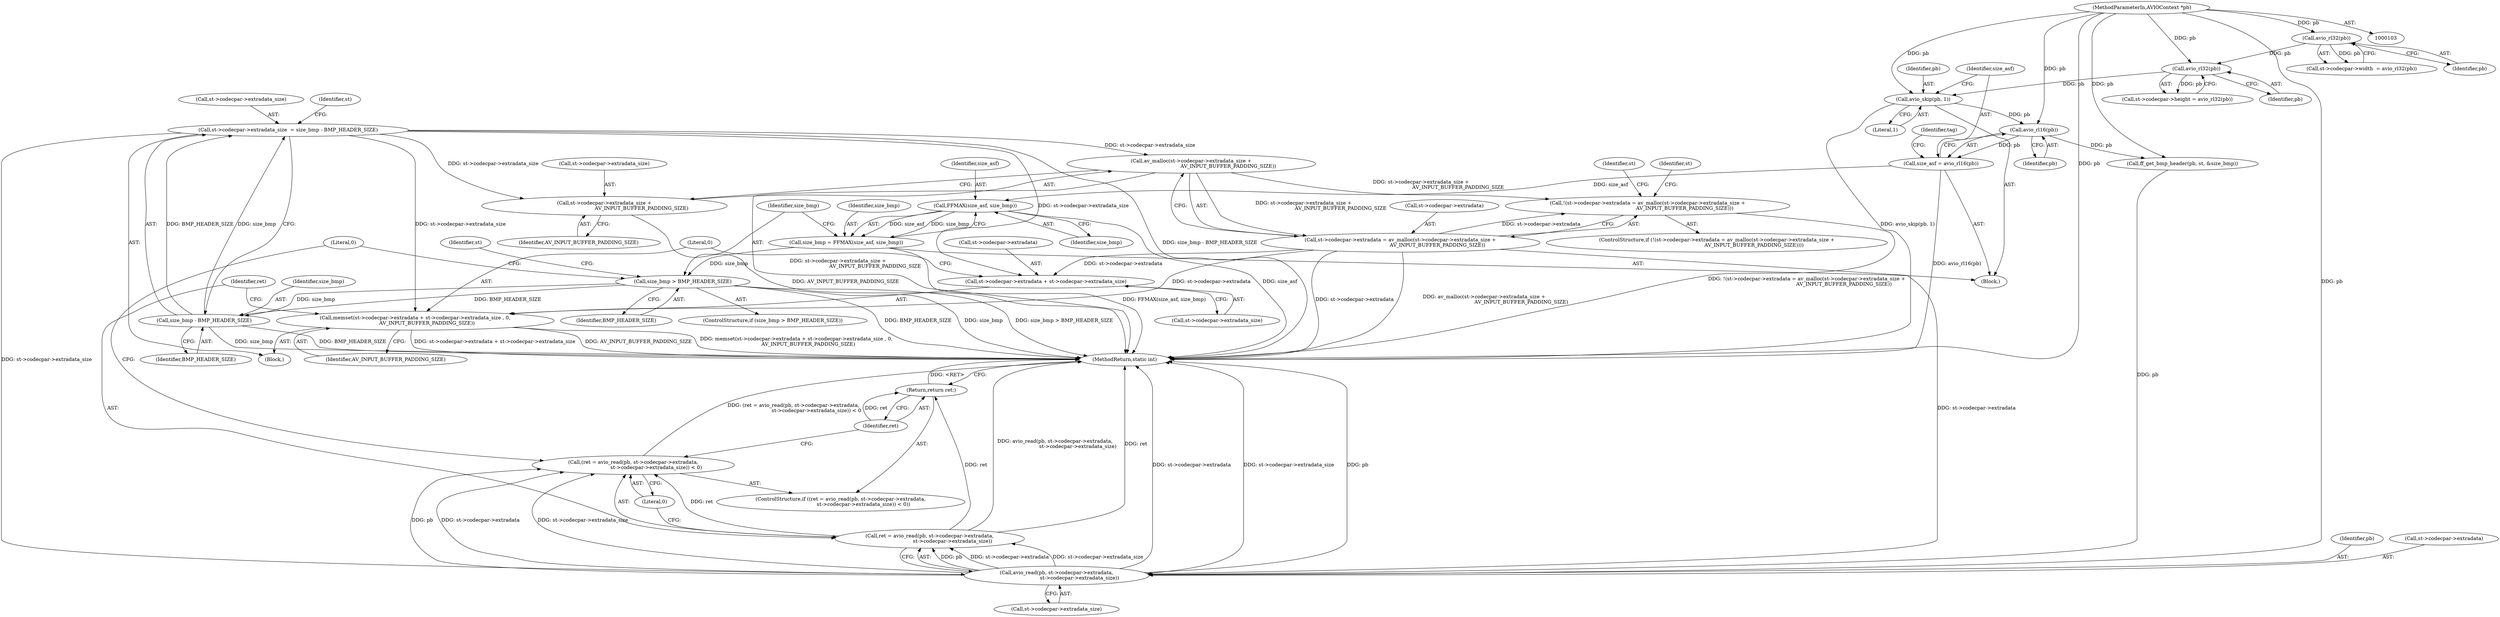 digraph "1_FFmpeg_2b46ebdbff1d8dec7a3d8ea280a612b91a582869@integer" {
"1000167" [label="(Call,st->codecpar->extradata_size  = size_bmp - BMP_HEADER_SIZE)"];
"1000173" [label="(Call,size_bmp - BMP_HEADER_SIZE)"];
"1000162" [label="(Call,size_bmp > BMP_HEADER_SIZE)"];
"1000156" [label="(Call,size_bmp = FFMAX(size_asf, size_bmp))"];
"1000158" [label="(Call,FFMAX(size_asf, size_bmp))"];
"1000129" [label="(Call,size_asf = avio_rl16(pb))"];
"1000131" [label="(Call,avio_rl16(pb))"];
"1000126" [label="(Call,avio_skip(pb, 1))"];
"1000124" [label="(Call,avio_rl32(pb))"];
"1000116" [label="(Call,avio_rl32(pb))"];
"1000104" [label="(MethodParameterIn,AVIOContext *pb)"];
"1000184" [label="(Call,av_malloc(st->codecpar->extradata_size +\n                                               AV_INPUT_BUFFER_PADDING_SIZE))"];
"1000177" [label="(Call,!(st->codecpar->extradata = av_malloc(st->codecpar->extradata_size +\n                                               AV_INPUT_BUFFER_PADDING_SIZE)))"];
"1000178" [label="(Call,st->codecpar->extradata = av_malloc(st->codecpar->extradata_size +\n                                               AV_INPUT_BUFFER_PADDING_SIZE))"];
"1000203" [label="(Call,memset(st->codecpar->extradata + st->codecpar->extradata_size , 0,\n               AV_INPUT_BUFFER_PADDING_SIZE))"];
"1000204" [label="(Call,st->codecpar->extradata + st->codecpar->extradata_size)"];
"1000221" [label="(Call,avio_read(pb, st->codecpar->extradata,\n                             st->codecpar->extradata_size))"];
"1000218" [label="(Call,(ret = avio_read(pb, st->codecpar->extradata,\n                             st->codecpar->extradata_size)) < 0)"];
"1000219" [label="(Call,ret = avio_read(pb, st->codecpar->extradata,\n                             st->codecpar->extradata_size))"];
"1000234" [label="(Return,return ret;)"];
"1000185" [label="(Call,st->codecpar->extradata_size +\n                                               AV_INPUT_BUFFER_PADDING_SIZE)"];
"1000185" [label="(Call,st->codecpar->extradata_size +\n                                               AV_INPUT_BUFFER_PADDING_SIZE)"];
"1000160" [label="(Identifier,size_bmp)"];
"1000217" [label="(ControlStructure,if ((ret = avio_read(pb, st->codecpar->extradata,\n                             st->codecpar->extradata_size)) < 0))"];
"1000135" [label="(Call,ff_get_bmp_header(pb, st, &size_bmp))"];
"1000157" [label="(Identifier,size_bmp)"];
"1000219" [label="(Call,ret = avio_read(pb, st->codecpar->extradata,\n                             st->codecpar->extradata_size))"];
"1000104" [label="(MethodParameterIn,AVIOContext *pb)"];
"1000129" [label="(Call,size_asf = avio_rl16(pb))"];
"1000128" [label="(Literal,1)"];
"1000156" [label="(Call,size_bmp = FFMAX(size_asf, size_bmp))"];
"1000163" [label="(Identifier,size_bmp)"];
"1000158" [label="(Call,FFMAX(size_asf, size_bmp))"];
"1000116" [label="(Call,avio_rl32(pb))"];
"1000191" [label="(Identifier,AV_INPUT_BUFFER_PADDING_SIZE)"];
"1000161" [label="(ControlStructure,if (size_bmp > BMP_HEADER_SIZE))"];
"1000215" [label="(Literal,0)"];
"1000175" [label="(Identifier,BMP_HEADER_SIZE)"];
"1000127" [label="(Identifier,pb)"];
"1000162" [label="(Call,size_bmp > BMP_HEADER_SIZE)"];
"1000132" [label="(Identifier,pb)"];
"1000130" [label="(Identifier,size_asf)"];
"1000177" [label="(Call,!(st->codecpar->extradata = av_malloc(st->codecpar->extradata_size +\n                                               AV_INPUT_BUFFER_PADDING_SIZE)))"];
"1000176" [label="(ControlStructure,if (!(st->codecpar->extradata = av_malloc(st->codecpar->extradata_size +\n                                               AV_INPUT_BUFFER_PADDING_SIZE))))"];
"1000204" [label="(Call,st->codecpar->extradata + st->codecpar->extradata_size)"];
"1000179" [label="(Call,st->codecpar->extradata)"];
"1000203" [label="(Call,memset(st->codecpar->extradata + st->codecpar->extradata_size , 0,\n               AV_INPUT_BUFFER_PADDING_SIZE))"];
"1000216" [label="(Identifier,AV_INPUT_BUFFER_PADDING_SIZE)"];
"1000125" [label="(Identifier,pb)"];
"1000170" [label="(Identifier,st)"];
"1000165" [label="(Block,)"];
"1000168" [label="(Call,st->codecpar->extradata_size)"];
"1000181" [label="(Identifier,st)"];
"1000167" [label="(Call,st->codecpar->extradata_size  = size_bmp - BMP_HEADER_SIZE)"];
"1000205" [label="(Call,st->codecpar->extradata)"];
"1000134" [label="(Identifier,tag)"];
"1000159" [label="(Identifier,size_asf)"];
"1000131" [label="(Call,avio_rl16(pb))"];
"1000196" [label="(Identifier,st)"];
"1000174" [label="(Identifier,size_bmp)"];
"1000210" [label="(Call,st->codecpar->extradata_size)"];
"1000110" [label="(Call,st->codecpar->width  = avio_rl32(pb))"];
"1000164" [label="(Identifier,BMP_HEADER_SIZE)"];
"1000184" [label="(Call,av_malloc(st->codecpar->extradata_size +\n                                               AV_INPUT_BUFFER_PADDING_SIZE))"];
"1000178" [label="(Call,st->codecpar->extradata = av_malloc(st->codecpar->extradata_size +\n                                               AV_INPUT_BUFFER_PADDING_SIZE))"];
"1000222" [label="(Identifier,pb)"];
"1000173" [label="(Call,size_bmp - BMP_HEADER_SIZE)"];
"1000233" [label="(Literal,0)"];
"1000186" [label="(Call,st->codecpar->extradata_size)"];
"1000238" [label="(MethodReturn,static int)"];
"1000220" [label="(Identifier,ret)"];
"1000218" [label="(Call,(ret = avio_read(pb, st->codecpar->extradata,\n                             st->codecpar->extradata_size)) < 0)"];
"1000126" [label="(Call,avio_skip(pb, 1))"];
"1000223" [label="(Call,st->codecpar->extradata)"];
"1000221" [label="(Call,avio_read(pb, st->codecpar->extradata,\n                             st->codecpar->extradata_size))"];
"1000207" [label="(Identifier,st)"];
"1000235" [label="(Identifier,ret)"];
"1000106" [label="(Block,)"];
"1000237" [label="(Literal,0)"];
"1000118" [label="(Call,st->codecpar->height = avio_rl32(pb))"];
"1000228" [label="(Call,st->codecpar->extradata_size)"];
"1000234" [label="(Return,return ret;)"];
"1000124" [label="(Call,avio_rl32(pb))"];
"1000117" [label="(Identifier,pb)"];
"1000167" -> "1000165"  [label="AST: "];
"1000167" -> "1000173"  [label="CFG: "];
"1000168" -> "1000167"  [label="AST: "];
"1000173" -> "1000167"  [label="AST: "];
"1000181" -> "1000167"  [label="CFG: "];
"1000167" -> "1000238"  [label="DDG: size_bmp - BMP_HEADER_SIZE"];
"1000173" -> "1000167"  [label="DDG: size_bmp"];
"1000173" -> "1000167"  [label="DDG: BMP_HEADER_SIZE"];
"1000167" -> "1000184"  [label="DDG: st->codecpar->extradata_size"];
"1000167" -> "1000185"  [label="DDG: st->codecpar->extradata_size"];
"1000167" -> "1000203"  [label="DDG: st->codecpar->extradata_size"];
"1000167" -> "1000204"  [label="DDG: st->codecpar->extradata_size"];
"1000167" -> "1000221"  [label="DDG: st->codecpar->extradata_size"];
"1000173" -> "1000175"  [label="CFG: "];
"1000174" -> "1000173"  [label="AST: "];
"1000175" -> "1000173"  [label="AST: "];
"1000173" -> "1000238"  [label="DDG: size_bmp"];
"1000173" -> "1000238"  [label="DDG: BMP_HEADER_SIZE"];
"1000162" -> "1000173"  [label="DDG: size_bmp"];
"1000162" -> "1000173"  [label="DDG: BMP_HEADER_SIZE"];
"1000162" -> "1000161"  [label="AST: "];
"1000162" -> "1000164"  [label="CFG: "];
"1000163" -> "1000162"  [label="AST: "];
"1000164" -> "1000162"  [label="AST: "];
"1000170" -> "1000162"  [label="CFG: "];
"1000237" -> "1000162"  [label="CFG: "];
"1000162" -> "1000238"  [label="DDG: BMP_HEADER_SIZE"];
"1000162" -> "1000238"  [label="DDG: size_bmp"];
"1000162" -> "1000238"  [label="DDG: size_bmp > BMP_HEADER_SIZE"];
"1000156" -> "1000162"  [label="DDG: size_bmp"];
"1000156" -> "1000106"  [label="AST: "];
"1000156" -> "1000158"  [label="CFG: "];
"1000157" -> "1000156"  [label="AST: "];
"1000158" -> "1000156"  [label="AST: "];
"1000163" -> "1000156"  [label="CFG: "];
"1000156" -> "1000238"  [label="DDG: FFMAX(size_asf, size_bmp)"];
"1000158" -> "1000156"  [label="DDG: size_asf"];
"1000158" -> "1000156"  [label="DDG: size_bmp"];
"1000158" -> "1000160"  [label="CFG: "];
"1000159" -> "1000158"  [label="AST: "];
"1000160" -> "1000158"  [label="AST: "];
"1000158" -> "1000238"  [label="DDG: size_asf"];
"1000129" -> "1000158"  [label="DDG: size_asf"];
"1000129" -> "1000106"  [label="AST: "];
"1000129" -> "1000131"  [label="CFG: "];
"1000130" -> "1000129"  [label="AST: "];
"1000131" -> "1000129"  [label="AST: "];
"1000134" -> "1000129"  [label="CFG: "];
"1000129" -> "1000238"  [label="DDG: avio_rl16(pb)"];
"1000131" -> "1000129"  [label="DDG: pb"];
"1000131" -> "1000132"  [label="CFG: "];
"1000132" -> "1000131"  [label="AST: "];
"1000126" -> "1000131"  [label="DDG: pb"];
"1000104" -> "1000131"  [label="DDG: pb"];
"1000131" -> "1000135"  [label="DDG: pb"];
"1000126" -> "1000106"  [label="AST: "];
"1000126" -> "1000128"  [label="CFG: "];
"1000127" -> "1000126"  [label="AST: "];
"1000128" -> "1000126"  [label="AST: "];
"1000130" -> "1000126"  [label="CFG: "];
"1000126" -> "1000238"  [label="DDG: avio_skip(pb, 1)"];
"1000124" -> "1000126"  [label="DDG: pb"];
"1000104" -> "1000126"  [label="DDG: pb"];
"1000124" -> "1000118"  [label="AST: "];
"1000124" -> "1000125"  [label="CFG: "];
"1000125" -> "1000124"  [label="AST: "];
"1000118" -> "1000124"  [label="CFG: "];
"1000124" -> "1000118"  [label="DDG: pb"];
"1000116" -> "1000124"  [label="DDG: pb"];
"1000104" -> "1000124"  [label="DDG: pb"];
"1000116" -> "1000110"  [label="AST: "];
"1000116" -> "1000117"  [label="CFG: "];
"1000117" -> "1000116"  [label="AST: "];
"1000110" -> "1000116"  [label="CFG: "];
"1000116" -> "1000110"  [label="DDG: pb"];
"1000104" -> "1000116"  [label="DDG: pb"];
"1000104" -> "1000103"  [label="AST: "];
"1000104" -> "1000238"  [label="DDG: pb"];
"1000104" -> "1000135"  [label="DDG: pb"];
"1000104" -> "1000221"  [label="DDG: pb"];
"1000184" -> "1000178"  [label="AST: "];
"1000184" -> "1000185"  [label="CFG: "];
"1000185" -> "1000184"  [label="AST: "];
"1000178" -> "1000184"  [label="CFG: "];
"1000184" -> "1000238"  [label="DDG: st->codecpar->extradata_size +\n                                               AV_INPUT_BUFFER_PADDING_SIZE"];
"1000184" -> "1000177"  [label="DDG: st->codecpar->extradata_size +\n                                               AV_INPUT_BUFFER_PADDING_SIZE"];
"1000184" -> "1000178"  [label="DDG: st->codecpar->extradata_size +\n                                               AV_INPUT_BUFFER_PADDING_SIZE"];
"1000177" -> "1000176"  [label="AST: "];
"1000177" -> "1000178"  [label="CFG: "];
"1000178" -> "1000177"  [label="AST: "];
"1000196" -> "1000177"  [label="CFG: "];
"1000207" -> "1000177"  [label="CFG: "];
"1000177" -> "1000238"  [label="DDG: !(st->codecpar->extradata = av_malloc(st->codecpar->extradata_size +\n                                               AV_INPUT_BUFFER_PADDING_SIZE))"];
"1000178" -> "1000177"  [label="DDG: st->codecpar->extradata"];
"1000179" -> "1000178"  [label="AST: "];
"1000178" -> "1000238"  [label="DDG: st->codecpar->extradata"];
"1000178" -> "1000238"  [label="DDG: av_malloc(st->codecpar->extradata_size +\n                                               AV_INPUT_BUFFER_PADDING_SIZE)"];
"1000178" -> "1000203"  [label="DDG: st->codecpar->extradata"];
"1000178" -> "1000204"  [label="DDG: st->codecpar->extradata"];
"1000178" -> "1000221"  [label="DDG: st->codecpar->extradata"];
"1000203" -> "1000165"  [label="AST: "];
"1000203" -> "1000216"  [label="CFG: "];
"1000204" -> "1000203"  [label="AST: "];
"1000215" -> "1000203"  [label="AST: "];
"1000216" -> "1000203"  [label="AST: "];
"1000220" -> "1000203"  [label="CFG: "];
"1000203" -> "1000238"  [label="DDG: AV_INPUT_BUFFER_PADDING_SIZE"];
"1000203" -> "1000238"  [label="DDG: memset(st->codecpar->extradata + st->codecpar->extradata_size , 0,\n               AV_INPUT_BUFFER_PADDING_SIZE)"];
"1000203" -> "1000238"  [label="DDG: st->codecpar->extradata + st->codecpar->extradata_size"];
"1000204" -> "1000210"  [label="CFG: "];
"1000205" -> "1000204"  [label="AST: "];
"1000210" -> "1000204"  [label="AST: "];
"1000215" -> "1000204"  [label="CFG: "];
"1000221" -> "1000219"  [label="AST: "];
"1000221" -> "1000228"  [label="CFG: "];
"1000222" -> "1000221"  [label="AST: "];
"1000223" -> "1000221"  [label="AST: "];
"1000228" -> "1000221"  [label="AST: "];
"1000219" -> "1000221"  [label="CFG: "];
"1000221" -> "1000238"  [label="DDG: st->codecpar->extradata"];
"1000221" -> "1000238"  [label="DDG: st->codecpar->extradata_size"];
"1000221" -> "1000238"  [label="DDG: pb"];
"1000221" -> "1000218"  [label="DDG: pb"];
"1000221" -> "1000218"  [label="DDG: st->codecpar->extradata"];
"1000221" -> "1000218"  [label="DDG: st->codecpar->extradata_size"];
"1000221" -> "1000219"  [label="DDG: pb"];
"1000221" -> "1000219"  [label="DDG: st->codecpar->extradata"];
"1000221" -> "1000219"  [label="DDG: st->codecpar->extradata_size"];
"1000135" -> "1000221"  [label="DDG: pb"];
"1000218" -> "1000217"  [label="AST: "];
"1000218" -> "1000233"  [label="CFG: "];
"1000219" -> "1000218"  [label="AST: "];
"1000233" -> "1000218"  [label="AST: "];
"1000235" -> "1000218"  [label="CFG: "];
"1000237" -> "1000218"  [label="CFG: "];
"1000218" -> "1000238"  [label="DDG: (ret = avio_read(pb, st->codecpar->extradata,\n                             st->codecpar->extradata_size)) < 0"];
"1000219" -> "1000218"  [label="DDG: ret"];
"1000220" -> "1000219"  [label="AST: "];
"1000233" -> "1000219"  [label="CFG: "];
"1000219" -> "1000238"  [label="DDG: avio_read(pb, st->codecpar->extradata,\n                             st->codecpar->extradata_size)"];
"1000219" -> "1000238"  [label="DDG: ret"];
"1000219" -> "1000234"  [label="DDG: ret"];
"1000234" -> "1000217"  [label="AST: "];
"1000234" -> "1000235"  [label="CFG: "];
"1000235" -> "1000234"  [label="AST: "];
"1000238" -> "1000234"  [label="CFG: "];
"1000234" -> "1000238"  [label="DDG: <RET>"];
"1000235" -> "1000234"  [label="DDG: ret"];
"1000185" -> "1000191"  [label="CFG: "];
"1000186" -> "1000185"  [label="AST: "];
"1000191" -> "1000185"  [label="AST: "];
"1000185" -> "1000238"  [label="DDG: AV_INPUT_BUFFER_PADDING_SIZE"];
}

